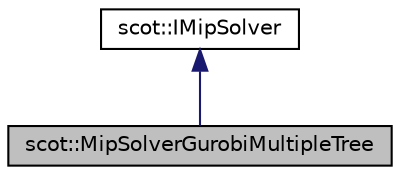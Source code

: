 digraph "scot::MipSolverGurobiMultipleTree"
{
 // LATEX_PDF_SIZE
  edge [fontname="Helvetica",fontsize="10",labelfontname="Helvetica",labelfontsize="10"];
  node [fontname="Helvetica",fontsize="10",shape=record];
  Node1 [label="scot::MipSolverGurobiMultipleTree",height=0.2,width=0.4,color="black", fillcolor="grey75", style="filled", fontcolor="black",tooltip=" "];
  Node2 -> Node1 [dir="back",color="midnightblue",fontsize="10",style="solid",fontname="Helvetica"];
  Node2 [label="scot::IMipSolver",height=0.2,width=0.4,color="black", fillcolor="white", style="filled",URL="$classscot_1_1IMipSolver.html",tooltip=" "];
}
